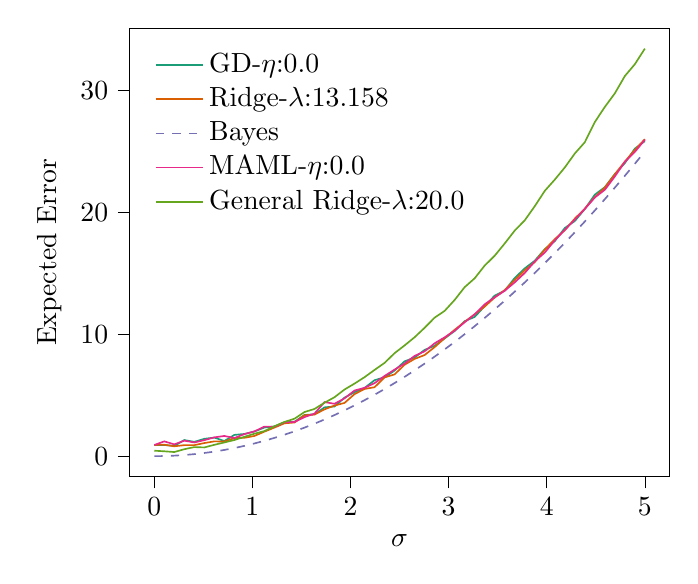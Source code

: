 % This file was created with tikzplotlib v0.10.1.
\begin{tikzpicture}

\definecolor{chocolate217952}{RGB}{217,95,2}
\definecolor{darkcyan27158119}{RGB}{27,158,119}
\definecolor{darkgray176}{RGB}{176,176,176}
\definecolor{deeppink23141138}{RGB}{231,41,138}
\definecolor{lightslategray117112179}{RGB}{117,112,179}
\definecolor{olivedrab10216630}{RGB}{102,166,30}

\begin{axis}[
legend cell align={left},
legend style={
  fill opacity=0.8,
  draw opacity=1,
  text opacity=1,
  at={(0.03,0.97)},
  anchor=north west,
  draw=none
},
tick align=outside,
tick pos=left,
x grid style={darkgray176},
xlabel={\(\displaystyle \sigma\)},
xmin=-0.25, xmax=5.25,
xtick style={color=black},
y grid style={darkgray176},
ylabel={Expected Error},
ymin=-1.672, ymax=35.103,
ytick style={color=black}
]
\addplot [semithick, darkcyan27158119]
table {%
0 0.906
0.102 0.917
0.204 0.841
0.306 1.323
0.408 1.173
0.51 1.423
0.612 1.524
0.714 1.242
0.816 1.743
0.918 1.821
1.02 2.023
1.122 2.349
1.224 2.435
1.327 2.774
1.429 2.828
1.531 3.379
1.633 3.435
1.735 4.003
1.837 4.075
1.939 4.8
2.041 5.25
2.143 5.598
2.245 6.232
2.347 6.474
2.449 7.024
2.551 7.778
2.653 8.09
2.755 8.716
2.857 9.051
2.959 9.652
3.061 10.267
3.163 11.073
3.265 11.419
3.367 12.301
3.469 13.165
3.571 13.569
3.673 14.612
3.776 15.406
3.878 16.033
3.98 16.982
4.082 17.635
4.184 18.716
4.286 19.288
4.388 20.27
4.49 21.452
4.592 22.065
4.694 23.143
4.796 24.035
4.898 25.228
5 25.84
};
\addlegendentry{GD-$\eta$:0.0}
\addplot [semithick, chocolate217952]
table {%
0 0.917
0.102 0.939
0.204 0.81
0.306 0.903
0.408 0.904
0.51 1.075
0.612 1.212
0.714 1.205
0.816 1.476
0.918 1.505
1.02 1.657
1.122 2.011
1.224 2.344
1.327 2.694
1.429 2.763
1.531 3.356
1.633 3.411
1.735 3.842
1.837 4.152
1.939 4.369
2.041 5.09
2.143 5.513
2.245 5.654
2.347 6.461
2.449 6.707
2.551 7.5
2.653 7.98
2.755 8.293
2.857 8.944
2.959 9.681
3.061 10.362
3.163 11.013
3.265 11.637
3.367 12.269
3.469 13.015
3.571 13.622
3.673 14.441
3.776 15.251
3.878 15.92
3.98 16.944
4.082 17.804
4.184 18.534
4.286 19.487
4.388 20.304
4.49 21.255
4.592 22.031
4.694 23.121
4.796 24.163
4.898 25.119
5 26.007
};
\addlegendentry{Ridge-$\lambda$:13.158}
\addplot [semithick, lightslategray117112179, dashed]
table {%
0 0
0.102 0.01
0.204 0.042
0.306 0.094
0.408 0.167
0.51 0.26
0.612 0.375
0.714 0.51
0.816 0.666
0.918 0.843
1.02 1.041
1.122 1.26
1.224 1.499
1.327 1.759
1.429 2.04
1.531 2.342
1.633 2.665
1.735 3.009
1.837 3.373
1.939 3.758
2.041 4.164
2.143 4.591
2.245 5.039
2.347 5.507
2.449 5.996
2.551 6.506
2.653 7.037
2.755 7.589
2.857 8.162
2.959 8.755
3.061 9.369
3.163 10.004
3.265 10.66
3.367 11.337
3.469 12.034
3.571 12.752
3.673 13.492
3.776 14.252
3.878 15.032
3.98 15.834
4.082 16.656
4.184 17.499
4.286 18.364
4.388 19.248
4.49 20.154
4.592 21.081
4.694 22.028
4.796 22.996
4.898 23.985
5 24.995
};
\addlegendentry{Bayes}
\addplot [semithick, deeppink23141138]
table {%
0 0.916
0.102 1.214
0.204 0.968
0.306 1.272
0.408 1.126
0.51 1.313
0.612 1.542
0.714 1.658
0.816 1.487
0.918 1.808
1.02 2.028
1.122 2.424
1.224 2.417
1.327 2.777
1.429 2.802
1.531 3.204
1.633 3.492
1.735 4.435
1.837 4.298
1.939 4.741
2.041 5.387
2.143 5.603
2.245 5.989
2.347 6.578
2.449 7.1
2.551 7.597
2.653 8.222
2.755 8.597
2.857 9.254
2.959 9.746
3.061 10.294
3.163 10.982
3.265 11.629
3.367 12.452
3.469 13.028
3.571 13.563
3.673 14.254
3.776 15.028
3.878 15.976
3.98 16.703
4.082 17.708
4.184 18.563
4.286 19.407
4.388 20.28
4.49 21.219
4.592 21.852
4.694 22.944
4.796 24.147
4.898 24.954
5 25.962
};
\addlegendentry{MAML-$\eta$:0.0}
\addplot [semithick, olivedrab10216630]
table {%
0 0.447
0.102 0.4
0.204 0.338
0.306 0.571
0.408 0.744
0.51 0.716
0.612 0.931
0.714 1.124
0.816 1.325
0.918 1.587
1.02 1.84
1.122 2.059
1.224 2.45
1.327 2.81
1.429 3.073
1.531 3.62
1.633 3.873
1.735 4.386
1.837 4.835
1.939 5.468
2.041 5.954
2.143 6.48
2.245 7.074
2.347 7.651
2.449 8.448
2.551 9.083
2.653 9.754
2.755 10.527
2.857 11.359
2.959 11.915
3.061 12.812
3.163 13.861
3.265 14.586
3.367 15.629
3.469 16.438
3.571 17.441
3.673 18.498
3.776 19.347
3.878 20.506
3.98 21.763
4.082 22.685
4.184 23.682
4.286 24.825
4.388 25.751
4.49 27.408
4.592 28.646
4.694 29.76
4.796 31.18
4.898 32.152
5 33.431
};
\addlegendentry{General Ridge-$\lambda$:20.0}
\end{axis}

\end{tikzpicture}
